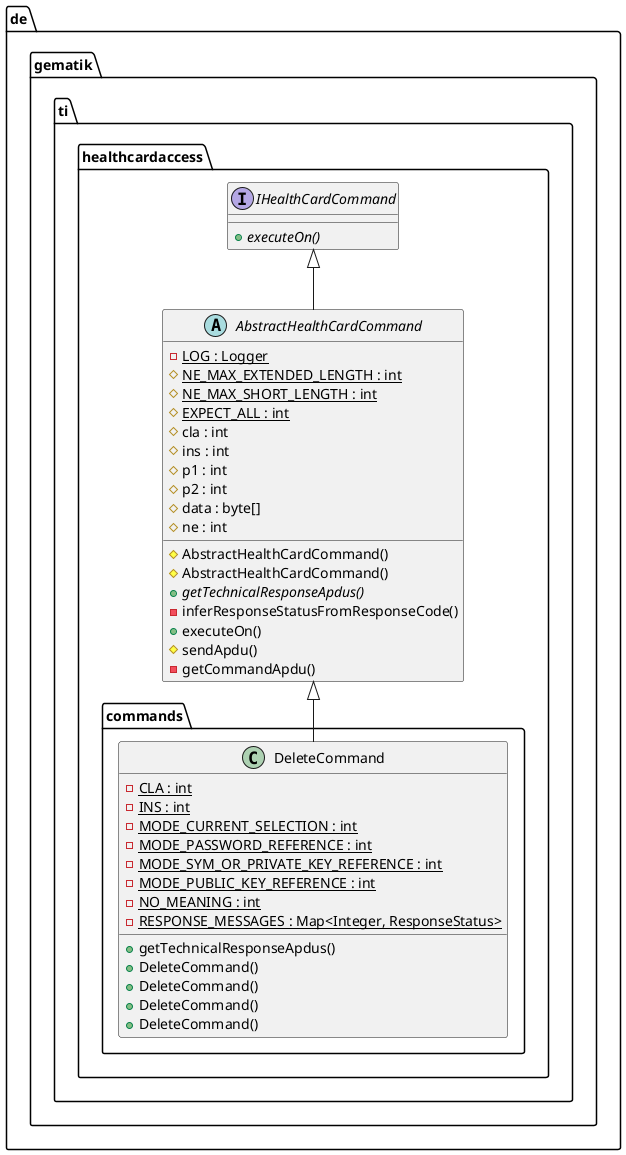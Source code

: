@startuml

 package de.gematik.ti.healthcardaccess {
    interface IHealthCardCommand {
        {abstract} + executeOn()
    }
  }

 package de.gematik.ti.healthcardaccess {
    abstract class AbstractHealthCardCommand {
        {static} - LOG : Logger
        {static} # NE_MAX_EXTENDED_LENGTH : int
        {static} # NE_MAX_SHORT_LENGTH : int
        {static} # EXPECT_ALL : int
        # cla : int
        # ins : int
        # p1 : int
        # p2 : int
        # data : byte[]
        # ne : int
        # AbstractHealthCardCommand()
        # AbstractHealthCardCommand()
        {abstract} + getTechnicalResponseApdus()
        - inferResponseStatusFromResponseCode()
        + executeOn()
        # sendApdu()
        - getCommandApdu()
    }
  }

  package de.gematik.ti.healthcardaccess {
      package de.gematik.ti.healthcardaccess.commands {
        class DeleteCommand {
            {static} - CLA : int
            {static} - INS : int
            {static} - MODE_CURRENT_SELECTION : int
            {static} - MODE_PASSWORD_REFERENCE : int
            {static} - MODE_SYM_OR_PRIVATE_KEY_REFERENCE : int
            {static} - MODE_PUBLIC_KEY_REFERENCE : int
            {static} - NO_MEANING : int
            {static} - RESPONSE_MESSAGES : Map<Integer, ResponseStatus>
            + getTechnicalResponseApdus()
            + DeleteCommand()
            + DeleteCommand()
            + DeleteCommand()
            + DeleteCommand()
        }
      }
    }

  AbstractHealthCardCommand -up-|> IHealthCardCommand
  DeleteCommand -up-|> AbstractHealthCardCommand

@enduml